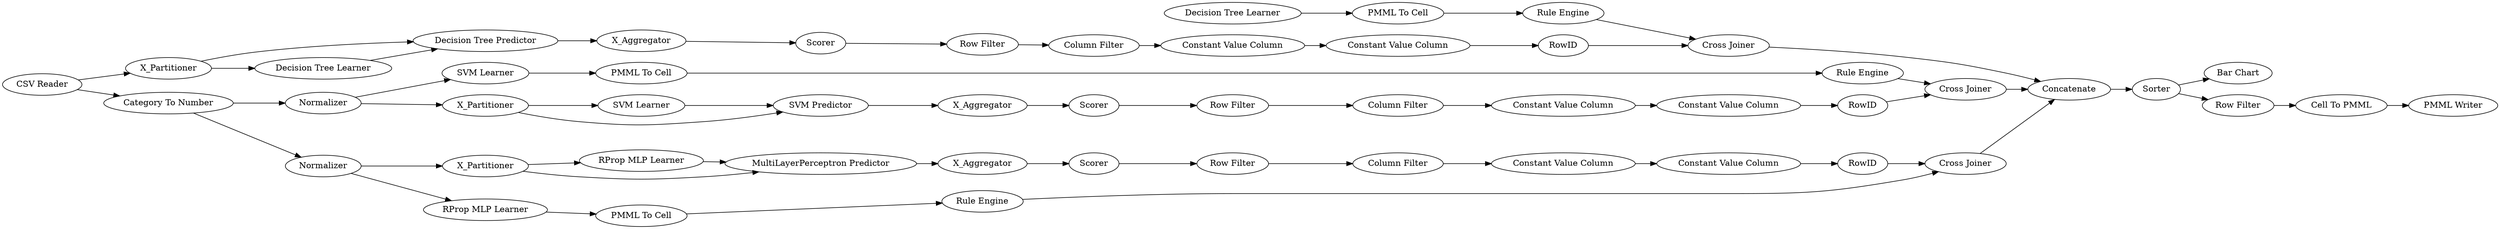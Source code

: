 digraph {
	"-5858331360909870931_294" [label="Column Filter"]
	"6013608249915119863_9" [label="Row Filter"]
	"5682678472356040373_2" [label=X_Partitioner]
	"8340590453244735874_2" [label=X_Partitioner]
	"4395371380452382691_34" [label="Rule Engine"]
	"3789192941101977670_35" [label="RProp MLP Learner"]
	"-2290432904707281989_35" [label="Rule Engine"]
	"-5858331360909870931_290" [label="Constant Value Column"]
	"5682678472356040373_38" [label="Cross Joiner"]
	"8340590453244735874_38" [label="Cross Joiner"]
	"1463189436815299306_294" [label="Column Filter"]
	"1463189436815299306_9" [label="Row Filter"]
	"2606161078049715387_52" [label=Sorter]
	"2606161078049715387_61" [label="PMML Writer"]
	"-6421184544863277525_7" [label=X_Aggregator]
	"6013608249915119863_290" [label="Constant Value Column"]
	"2606161078049715387_58" [label="Category To Number"]
	"3789192941101977670_22" [label="PMML To Cell"]
	"4395371380452382691_33" [label="Decision Tree Learner"]
	"8340590453244735874_31" [label="RProp MLP Learner"]
	"2606161078049715387_59" [label="Bar Chart"]
	"5682678472356040373_32" [label="Decision Tree Predictor"]
	"2606161078049715387_54" [label="Cell To PMML"]
	"5682678472356040373_39" [label=Scorer]
	"-2290432904707281989_33" [label="SVM Learner"]
	"6013608249915119863_294" [label="Column Filter"]
	"-6421184544863277525_40" [label=Normalizer]
	"2606161078049715387_60" [label=Concatenate]
	"1463189436815299306_292" [label="Constant Value Column"]
	"2606161078049715387_53" [label="Row Filter"]
	"1463189436815299306_290" [label="Constant Value Column"]
	"8340590453244735874_32" [label="MultiLayerPerceptron Predictor"]
	"-5858331360909870931_9" [label="Row Filter"]
	"2606161078049715387_62" [label="CSV Reader"]
	"3789192941101977670_34" [label="Rule Engine"]
	"-6421184544863277525_31" [label="SVM Learner"]
	"-5858331360909870931_292" [label="Constant Value Column"]
	"-5858331360909870931_293" [label=RowID]
	"5682678472356040373_31" [label="Decision Tree Learner"]
	"6013608249915119863_293" [label=RowID]
	"4395371380452382691_28" [label="PMML To Cell"]
	"1463189436815299306_293" [label=RowID]
	"8340590453244735874_7" [label=X_Aggregator]
	"-2290432904707281989_34" [label="PMML To Cell"]
	"8340590453244735874_39" [label=Normalizer]
	"-6421184544863277525_32" [label="SVM Predictor"]
	"5682678472356040373_7" [label=X_Aggregator]
	"8340590453244735874_40" [label=Scorer]
	"6013608249915119863_292" [label="Constant Value Column"]
	"-6421184544863277525_39" [label="Cross Joiner"]
	"-6421184544863277525_2" [label=X_Partitioner]
	"-6421184544863277525_41" [label=Scorer]
	"5682678472356040373_31" -> "5682678472356040373_32"
	"8340590453244735874_39" -> "8340590453244735874_2"
	"1463189436815299306_292" -> "1463189436815299306_293"
	"8340590453244735874_38" -> "2606161078049715387_60"
	"-5858331360909870931_292" -> "-5858331360909870931_293"
	"5682678472356040373_32" -> "5682678472356040373_7"
	"-6421184544863277525_7" -> "-6421184544863277525_41"
	"8340590453244735874_2" -> "8340590453244735874_32"
	"4395371380452382691_28" -> "4395371380452382691_34"
	"2606161078049715387_54" -> "2606161078049715387_61"
	"1463189436815299306_294" -> "1463189436815299306_290"
	"1463189436815299306_9" -> "1463189436815299306_294"
	"3789192941101977670_35" -> "3789192941101977670_22"
	"6013608249915119863_292" -> "6013608249915119863_293"
	"5682678472356040373_7" -> "5682678472356040373_39"
	"1463189436815299306_290" -> "1463189436815299306_292"
	"2606161078049715387_60" -> "2606161078049715387_52"
	"5682678472356040373_2" -> "5682678472356040373_32"
	"-6421184544863277525_40" -> "-6421184544863277525_2"
	"-5858331360909870931_293" -> "-6421184544863277525_39"
	"-5858331360909870931_9" -> "-5858331360909870931_294"
	"-6421184544863277525_2" -> "-6421184544863277525_31"
	"4395371380452382691_33" -> "4395371380452382691_28"
	"2606161078049715387_52" -> "2606161078049715387_53"
	"4395371380452382691_34" -> "5682678472356040373_38"
	"1463189436815299306_293" -> "5682678472356040373_38"
	"8340590453244735874_39" -> "3789192941101977670_35"
	"5682678472356040373_38" -> "2606161078049715387_60"
	"-2290432904707281989_35" -> "-6421184544863277525_39"
	"6013608249915119863_294" -> "6013608249915119863_290"
	"2606161078049715387_52" -> "2606161078049715387_59"
	"6013608249915119863_9" -> "6013608249915119863_294"
	"8340590453244735874_40" -> "6013608249915119863_9"
	"-6421184544863277525_39" -> "2606161078049715387_60"
	"2606161078049715387_53" -> "2606161078049715387_54"
	"-2290432904707281989_33" -> "-2290432904707281989_34"
	"-6421184544863277525_2" -> "-6421184544863277525_32"
	"8340590453244735874_31" -> "8340590453244735874_32"
	"2606161078049715387_62" -> "2606161078049715387_58"
	"3789192941101977670_22" -> "3789192941101977670_34"
	"-6421184544863277525_32" -> "-6421184544863277525_7"
	"-6421184544863277525_41" -> "-5858331360909870931_9"
	"8340590453244735874_2" -> "8340590453244735874_31"
	"-6421184544863277525_31" -> "-6421184544863277525_32"
	"5682678472356040373_39" -> "1463189436815299306_9"
	"-5858331360909870931_294" -> "-5858331360909870931_290"
	"3789192941101977670_34" -> "8340590453244735874_38"
	"6013608249915119863_290" -> "6013608249915119863_292"
	"8340590453244735874_32" -> "8340590453244735874_7"
	"6013608249915119863_293" -> "8340590453244735874_38"
	"-5858331360909870931_290" -> "-5858331360909870931_292"
	"-2290432904707281989_34" -> "-2290432904707281989_35"
	"2606161078049715387_58" -> "-6421184544863277525_40"
	"-6421184544863277525_40" -> "-2290432904707281989_33"
	"5682678472356040373_2" -> "5682678472356040373_31"
	"2606161078049715387_58" -> "8340590453244735874_39"
	"2606161078049715387_62" -> "5682678472356040373_2"
	"8340590453244735874_7" -> "8340590453244735874_40"
	rankdir=LR
}
